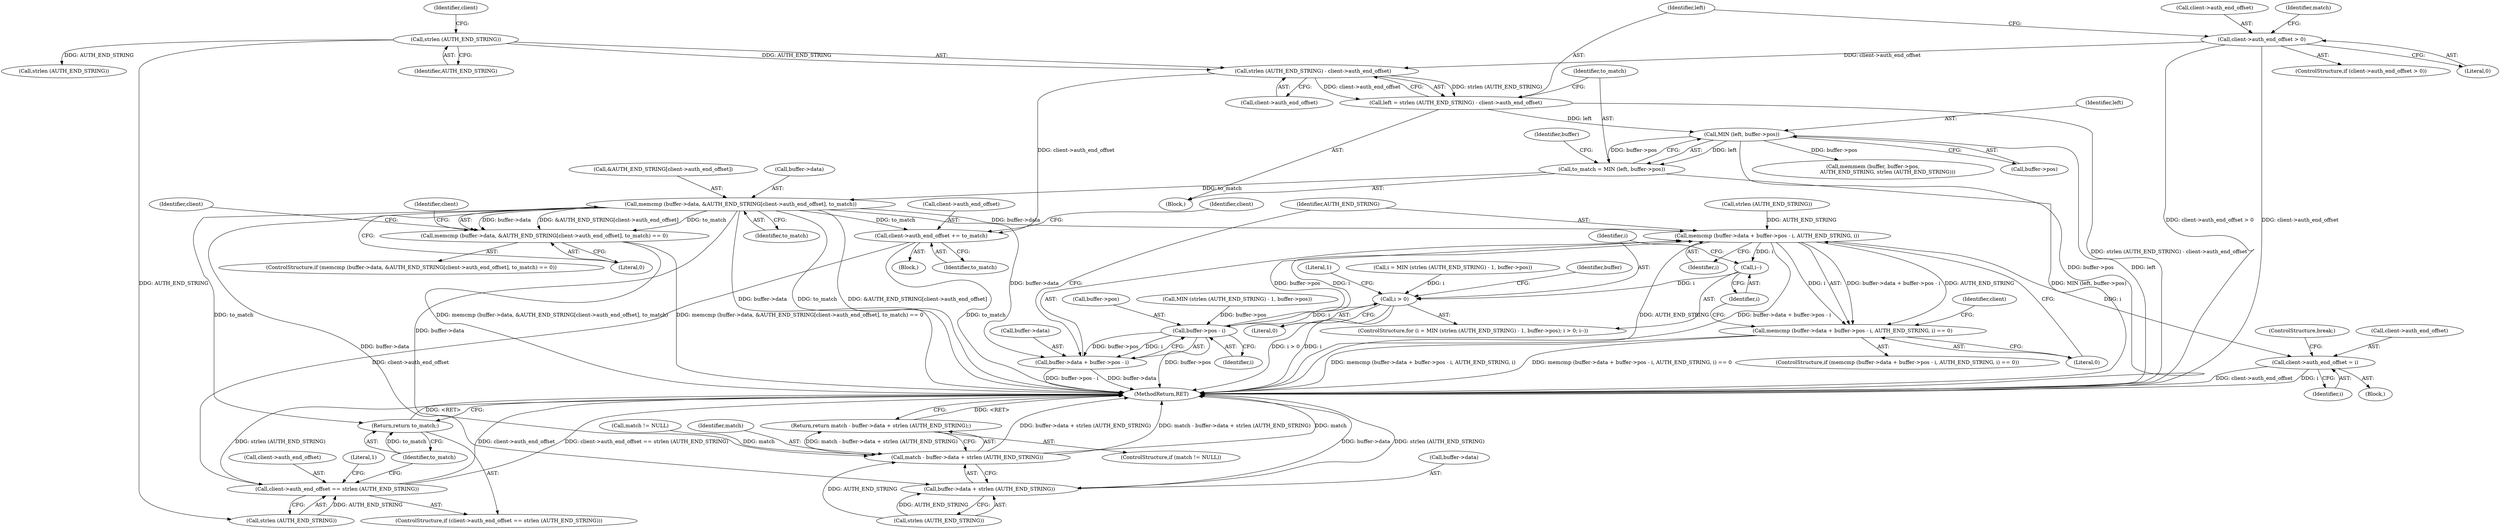 digraph "1_flatpak_52346bf187b5a7f1c0fe9075b328b7ad6abe78f6@array" {
"1000139" [label="(Call,memcmp (buffer->data, &AUTH_END_STRING[client->auth_end_offset], to_match))"];
"1000130" [label="(Call,to_match = MIN (left, buffer->pos))"];
"1000132" [label="(Call,MIN (left, buffer->pos))"];
"1000121" [label="(Call,left = strlen (AUTH_END_STRING) - client->auth_end_offset)"];
"1000123" [label="(Call,strlen (AUTH_END_STRING) - client->auth_end_offset)"];
"1000124" [label="(Call,strlen (AUTH_END_STRING))"];
"1000114" [label="(Call,client->auth_end_offset > 0)"];
"1000138" [label="(Call,memcmp (buffer->data, &AUTH_END_STRING[client->auth_end_offset], to_match) == 0)"];
"1000152" [label="(Call,client->auth_end_offset += to_match)"];
"1000158" [label="(Call,client->auth_end_offset == strlen (AUTH_END_STRING))"];
"1000164" [label="(Return,return to_match;)"];
"1000190" [label="(Call,match - buffer->data + strlen (AUTH_END_STRING))"];
"1000189" [label="(Return,return match - buffer->data + strlen (AUTH_END_STRING);)"];
"1000192" [label="(Call,buffer->data + strlen (AUTH_END_STRING))"];
"1000217" [label="(Call,memcmp (buffer->data + buffer->pos - i, AUTH_END_STRING, i))"];
"1000212" [label="(Call,i--)"];
"1000209" [label="(Call,i > 0)"];
"1000222" [label="(Call,buffer->pos - i)"];
"1000218" [label="(Call,buffer->data + buffer->pos - i)"];
"1000216" [label="(Call,memcmp (buffer->data + buffer->pos - i, AUTH_END_STRING, i) == 0)"];
"1000231" [label="(Call,client->auth_end_offset = i)"];
"1000199" [label="(Call,i = MIN (strlen (AUTH_END_STRING) - 1, buffer->pos))"];
"1000159" [label="(Call,client->auth_end_offset)"];
"1000137" [label="(ControlStructure,if (memcmp (buffer->data, &AUTH_END_STRING[client->auth_end_offset], to_match) == 0))"];
"1000177" [label="(Call,memmem (buffer, buffer->pos,\n                  AUTH_END_STRING, strlen (AUTH_END_STRING)))"];
"1000235" [label="(Identifier,i)"];
"1000113" [label="(ControlStructure,if (client->auth_end_offset > 0))"];
"1000158" [label="(Call,client->auth_end_offset == strlen (AUTH_END_STRING))"];
"1000212" [label="(Call,i--)"];
"1000162" [label="(Call,strlen (AUTH_END_STRING))"];
"1000227" [label="(Identifier,AUTH_END_STRING)"];
"1000220" [label="(Identifier,buffer)"];
"1000223" [label="(Call,buffer->pos)"];
"1000153" [label="(Call,client->auth_end_offset)"];
"1000210" [label="(Identifier,i)"];
"1000186" [label="(Call,match != NULL)"];
"1000232" [label="(Call,client->auth_end_offset)"];
"1000151" [label="(Block,)"];
"1000219" [label="(Call,buffer->data)"];
"1000119" [label="(Block,)"];
"1000189" [label="(Return,return match - buffer->data + strlen (AUTH_END_STRING);)"];
"1000130" [label="(Call,to_match = MIN (left, buffer->pos))"];
"1000124" [label="(Call,strlen (AUTH_END_STRING))"];
"1000233" [label="(Identifier,client)"];
"1000131" [label="(Identifier,to_match)"];
"1000213" [label="(Identifier,i)"];
"1000239" [label="(Literal,1)"];
"1000218" [label="(Call,buffer->data + buffer->pos - i)"];
"1000123" [label="(Call,strlen (AUTH_END_STRING) - client->auth_end_offset)"];
"1000122" [label="(Identifier,left)"];
"1000228" [label="(Identifier,i)"];
"1000133" [label="(Identifier,left)"];
"1000126" [label="(Call,client->auth_end_offset)"];
"1000118" [label="(Literal,0)"];
"1000160" [label="(Identifier,client)"];
"1000164" [label="(Return,return to_match;)"];
"1000191" [label="(Identifier,match)"];
"1000216" [label="(Call,memcmp (buffer->data + buffer->pos - i, AUTH_END_STRING, i) == 0)"];
"1000154" [label="(Identifier,client)"];
"1000132" [label="(Call,MIN (left, buffer->pos))"];
"1000222" [label="(Call,buffer->pos - i)"];
"1000127" [label="(Identifier,client)"];
"1000231" [label="(Call,client->auth_end_offset = i)"];
"1000190" [label="(Call,match - buffer->data + strlen (AUTH_END_STRING))"];
"1000141" [label="(Identifier,buffer)"];
"1000196" [label="(Call,strlen (AUTH_END_STRING))"];
"1000203" [label="(Call,strlen (AUTH_END_STRING))"];
"1000152" [label="(Call,client->auth_end_offset += to_match)"];
"1000236" [label="(ControlStructure,break;)"];
"1000115" [label="(Call,client->auth_end_offset)"];
"1000157" [label="(ControlStructure,if (client->auth_end_offset == strlen (AUTH_END_STRING)))"];
"1000139" [label="(Call,memcmp (buffer->data, &AUTH_END_STRING[client->auth_end_offset], to_match))"];
"1000211" [label="(Literal,0)"];
"1000176" [label="(Identifier,match)"];
"1000140" [label="(Call,buffer->data)"];
"1000149" [label="(Identifier,to_match)"];
"1000165" [label="(Identifier,to_match)"];
"1000156" [label="(Identifier,to_match)"];
"1000134" [label="(Call,buffer->pos)"];
"1000193" [label="(Call,buffer->data)"];
"1000215" [label="(ControlStructure,if (memcmp (buffer->data + buffer->pos - i, AUTH_END_STRING, i) == 0))"];
"1000192" [label="(Call,buffer->data + strlen (AUTH_END_STRING))"];
"1000240" [label="(MethodReturn,RET)"];
"1000217" [label="(Call,memcmp (buffer->data + buffer->pos - i, AUTH_END_STRING, i))"];
"1000230" [label="(Block,)"];
"1000143" [label="(Call,&AUTH_END_STRING[client->auth_end_offset])"];
"1000183" [label="(Call,strlen (AUTH_END_STRING))"];
"1000121" [label="(Call,left = strlen (AUTH_END_STRING) - client->auth_end_offset)"];
"1000226" [label="(Identifier,i)"];
"1000114" [label="(Call,client->auth_end_offset > 0)"];
"1000150" [label="(Literal,0)"];
"1000201" [label="(Call,MIN (strlen (AUTH_END_STRING) - 1, buffer->pos))"];
"1000125" [label="(Identifier,AUTH_END_STRING)"];
"1000229" [label="(Literal,0)"];
"1000168" [label="(Literal,1)"];
"1000185" [label="(ControlStructure,if (match != NULL))"];
"1000198" [label="(ControlStructure,for (i = MIN (strlen (AUTH_END_STRING) - 1, buffer->pos); i > 0; i--))"];
"1000209" [label="(Call,i > 0)"];
"1000138" [label="(Call,memcmp (buffer->data, &AUTH_END_STRING[client->auth_end_offset], to_match) == 0)"];
"1000171" [label="(Identifier,client)"];
"1000139" -> "1000138"  [label="AST: "];
"1000139" -> "1000149"  [label="CFG: "];
"1000140" -> "1000139"  [label="AST: "];
"1000143" -> "1000139"  [label="AST: "];
"1000149" -> "1000139"  [label="AST: "];
"1000150" -> "1000139"  [label="CFG: "];
"1000139" -> "1000240"  [label="DDG: &AUTH_END_STRING[client->auth_end_offset]"];
"1000139" -> "1000240"  [label="DDG: buffer->data"];
"1000139" -> "1000240"  [label="DDG: to_match"];
"1000139" -> "1000138"  [label="DDG: buffer->data"];
"1000139" -> "1000138"  [label="DDG: &AUTH_END_STRING[client->auth_end_offset]"];
"1000139" -> "1000138"  [label="DDG: to_match"];
"1000130" -> "1000139"  [label="DDG: to_match"];
"1000139" -> "1000152"  [label="DDG: to_match"];
"1000139" -> "1000164"  [label="DDG: to_match"];
"1000139" -> "1000190"  [label="DDG: buffer->data"];
"1000139" -> "1000192"  [label="DDG: buffer->data"];
"1000139" -> "1000217"  [label="DDG: buffer->data"];
"1000139" -> "1000218"  [label="DDG: buffer->data"];
"1000130" -> "1000119"  [label="AST: "];
"1000130" -> "1000132"  [label="CFG: "];
"1000131" -> "1000130"  [label="AST: "];
"1000132" -> "1000130"  [label="AST: "];
"1000141" -> "1000130"  [label="CFG: "];
"1000130" -> "1000240"  [label="DDG: MIN (left, buffer->pos)"];
"1000132" -> "1000130"  [label="DDG: left"];
"1000132" -> "1000130"  [label="DDG: buffer->pos"];
"1000132" -> "1000134"  [label="CFG: "];
"1000133" -> "1000132"  [label="AST: "];
"1000134" -> "1000132"  [label="AST: "];
"1000132" -> "1000240"  [label="DDG: left"];
"1000132" -> "1000240"  [label="DDG: buffer->pos"];
"1000121" -> "1000132"  [label="DDG: left"];
"1000132" -> "1000177"  [label="DDG: buffer->pos"];
"1000121" -> "1000119"  [label="AST: "];
"1000121" -> "1000123"  [label="CFG: "];
"1000122" -> "1000121"  [label="AST: "];
"1000123" -> "1000121"  [label="AST: "];
"1000131" -> "1000121"  [label="CFG: "];
"1000121" -> "1000240"  [label="DDG: strlen (AUTH_END_STRING) - client->auth_end_offset"];
"1000123" -> "1000121"  [label="DDG: strlen (AUTH_END_STRING)"];
"1000123" -> "1000121"  [label="DDG: client->auth_end_offset"];
"1000123" -> "1000126"  [label="CFG: "];
"1000124" -> "1000123"  [label="AST: "];
"1000126" -> "1000123"  [label="AST: "];
"1000124" -> "1000123"  [label="DDG: AUTH_END_STRING"];
"1000114" -> "1000123"  [label="DDG: client->auth_end_offset"];
"1000123" -> "1000152"  [label="DDG: client->auth_end_offset"];
"1000124" -> "1000125"  [label="CFG: "];
"1000125" -> "1000124"  [label="AST: "];
"1000127" -> "1000124"  [label="CFG: "];
"1000124" -> "1000162"  [label="DDG: AUTH_END_STRING"];
"1000124" -> "1000183"  [label="DDG: AUTH_END_STRING"];
"1000114" -> "1000113"  [label="AST: "];
"1000114" -> "1000118"  [label="CFG: "];
"1000115" -> "1000114"  [label="AST: "];
"1000118" -> "1000114"  [label="AST: "];
"1000122" -> "1000114"  [label="CFG: "];
"1000176" -> "1000114"  [label="CFG: "];
"1000114" -> "1000240"  [label="DDG: client->auth_end_offset > 0"];
"1000114" -> "1000240"  [label="DDG: client->auth_end_offset"];
"1000138" -> "1000137"  [label="AST: "];
"1000138" -> "1000150"  [label="CFG: "];
"1000150" -> "1000138"  [label="AST: "];
"1000154" -> "1000138"  [label="CFG: "];
"1000171" -> "1000138"  [label="CFG: "];
"1000138" -> "1000240"  [label="DDG: memcmp (buffer->data, &AUTH_END_STRING[client->auth_end_offset], to_match)"];
"1000138" -> "1000240"  [label="DDG: memcmp (buffer->data, &AUTH_END_STRING[client->auth_end_offset], to_match) == 0"];
"1000152" -> "1000151"  [label="AST: "];
"1000152" -> "1000156"  [label="CFG: "];
"1000153" -> "1000152"  [label="AST: "];
"1000156" -> "1000152"  [label="AST: "];
"1000160" -> "1000152"  [label="CFG: "];
"1000152" -> "1000240"  [label="DDG: to_match"];
"1000152" -> "1000158"  [label="DDG: client->auth_end_offset"];
"1000158" -> "1000157"  [label="AST: "];
"1000158" -> "1000162"  [label="CFG: "];
"1000159" -> "1000158"  [label="AST: "];
"1000162" -> "1000158"  [label="AST: "];
"1000165" -> "1000158"  [label="CFG: "];
"1000168" -> "1000158"  [label="CFG: "];
"1000158" -> "1000240"  [label="DDG: client->auth_end_offset"];
"1000158" -> "1000240"  [label="DDG: client->auth_end_offset == strlen (AUTH_END_STRING)"];
"1000158" -> "1000240"  [label="DDG: strlen (AUTH_END_STRING)"];
"1000162" -> "1000158"  [label="DDG: AUTH_END_STRING"];
"1000164" -> "1000157"  [label="AST: "];
"1000164" -> "1000165"  [label="CFG: "];
"1000165" -> "1000164"  [label="AST: "];
"1000240" -> "1000164"  [label="CFG: "];
"1000164" -> "1000240"  [label="DDG: <RET>"];
"1000165" -> "1000164"  [label="DDG: to_match"];
"1000190" -> "1000189"  [label="AST: "];
"1000190" -> "1000192"  [label="CFG: "];
"1000191" -> "1000190"  [label="AST: "];
"1000192" -> "1000190"  [label="AST: "];
"1000189" -> "1000190"  [label="CFG: "];
"1000190" -> "1000240"  [label="DDG: buffer->data + strlen (AUTH_END_STRING)"];
"1000190" -> "1000240"  [label="DDG: match - buffer->data + strlen (AUTH_END_STRING)"];
"1000190" -> "1000240"  [label="DDG: match"];
"1000190" -> "1000189"  [label="DDG: match - buffer->data + strlen (AUTH_END_STRING)"];
"1000186" -> "1000190"  [label="DDG: match"];
"1000196" -> "1000190"  [label="DDG: AUTH_END_STRING"];
"1000189" -> "1000185"  [label="AST: "];
"1000240" -> "1000189"  [label="CFG: "];
"1000189" -> "1000240"  [label="DDG: <RET>"];
"1000192" -> "1000196"  [label="CFG: "];
"1000193" -> "1000192"  [label="AST: "];
"1000196" -> "1000192"  [label="AST: "];
"1000192" -> "1000240"  [label="DDG: buffer->data"];
"1000192" -> "1000240"  [label="DDG: strlen (AUTH_END_STRING)"];
"1000196" -> "1000192"  [label="DDG: AUTH_END_STRING"];
"1000217" -> "1000216"  [label="AST: "];
"1000217" -> "1000228"  [label="CFG: "];
"1000218" -> "1000217"  [label="AST: "];
"1000227" -> "1000217"  [label="AST: "];
"1000228" -> "1000217"  [label="AST: "];
"1000229" -> "1000217"  [label="CFG: "];
"1000217" -> "1000240"  [label="DDG: AUTH_END_STRING"];
"1000217" -> "1000240"  [label="DDG: buffer->data + buffer->pos - i"];
"1000217" -> "1000212"  [label="DDG: i"];
"1000217" -> "1000216"  [label="DDG: buffer->data + buffer->pos - i"];
"1000217" -> "1000216"  [label="DDG: AUTH_END_STRING"];
"1000217" -> "1000216"  [label="DDG: i"];
"1000222" -> "1000217"  [label="DDG: buffer->pos"];
"1000222" -> "1000217"  [label="DDG: i"];
"1000203" -> "1000217"  [label="DDG: AUTH_END_STRING"];
"1000217" -> "1000231"  [label="DDG: i"];
"1000212" -> "1000198"  [label="AST: "];
"1000212" -> "1000213"  [label="CFG: "];
"1000213" -> "1000212"  [label="AST: "];
"1000210" -> "1000212"  [label="CFG: "];
"1000212" -> "1000209"  [label="DDG: i"];
"1000209" -> "1000198"  [label="AST: "];
"1000209" -> "1000211"  [label="CFG: "];
"1000210" -> "1000209"  [label="AST: "];
"1000211" -> "1000209"  [label="AST: "];
"1000220" -> "1000209"  [label="CFG: "];
"1000239" -> "1000209"  [label="CFG: "];
"1000209" -> "1000240"  [label="DDG: i"];
"1000209" -> "1000240"  [label="DDG: i > 0"];
"1000199" -> "1000209"  [label="DDG: i"];
"1000209" -> "1000222"  [label="DDG: i"];
"1000222" -> "1000218"  [label="AST: "];
"1000222" -> "1000226"  [label="CFG: "];
"1000223" -> "1000222"  [label="AST: "];
"1000226" -> "1000222"  [label="AST: "];
"1000218" -> "1000222"  [label="CFG: "];
"1000222" -> "1000240"  [label="DDG: buffer->pos"];
"1000222" -> "1000218"  [label="DDG: buffer->pos"];
"1000222" -> "1000218"  [label="DDG: i"];
"1000201" -> "1000222"  [label="DDG: buffer->pos"];
"1000219" -> "1000218"  [label="AST: "];
"1000227" -> "1000218"  [label="CFG: "];
"1000218" -> "1000240"  [label="DDG: buffer->data"];
"1000218" -> "1000240"  [label="DDG: buffer->pos - i"];
"1000216" -> "1000215"  [label="AST: "];
"1000216" -> "1000229"  [label="CFG: "];
"1000229" -> "1000216"  [label="AST: "];
"1000233" -> "1000216"  [label="CFG: "];
"1000213" -> "1000216"  [label="CFG: "];
"1000216" -> "1000240"  [label="DDG: memcmp (buffer->data + buffer->pos - i, AUTH_END_STRING, i) == 0"];
"1000216" -> "1000240"  [label="DDG: memcmp (buffer->data + buffer->pos - i, AUTH_END_STRING, i)"];
"1000231" -> "1000230"  [label="AST: "];
"1000231" -> "1000235"  [label="CFG: "];
"1000232" -> "1000231"  [label="AST: "];
"1000235" -> "1000231"  [label="AST: "];
"1000236" -> "1000231"  [label="CFG: "];
"1000231" -> "1000240"  [label="DDG: i"];
"1000231" -> "1000240"  [label="DDG: client->auth_end_offset"];
}
